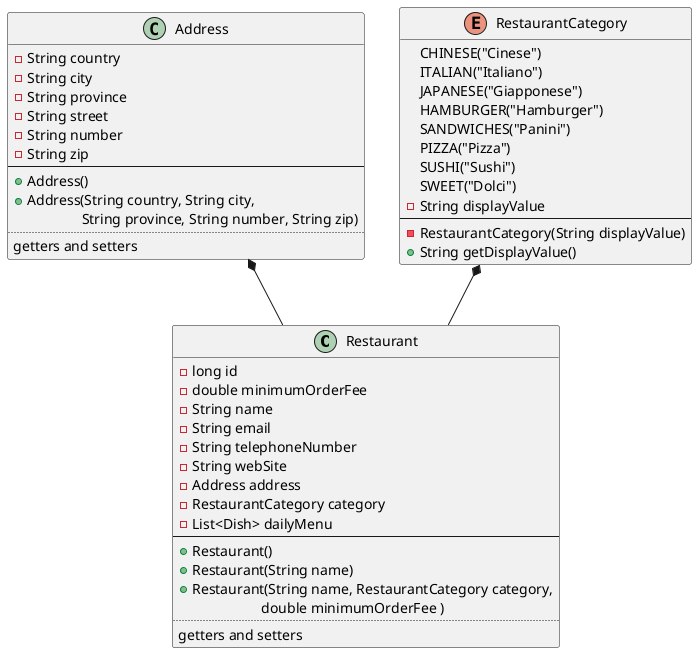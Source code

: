 @startuml restaurant

class Restaurant {
  -long id
  -double minimumOrderFee
  -String name
  -String email
  -String telephoneNumber
  -String webSite
  -Address address
  -RestaurantCategory category
  -List<Dish> dailyMenu
  --
  +Restaurant() 
  +Restaurant(String name)
  +Restaurant(String name, RestaurantCategory category, 
  \t           double minimumOrderFee )
  ..
  getters and setters
}

class Address {
    -String country
    -String city
    -String province
    -String street
    -String number
    -String zip
    --
    +Address()
    +Address(String country, String city,
\t       String province, String number, String zip)
   ..
   getters and setters
}

enum RestaurantCategory {
    CHINESE("Cinese")
    ITALIAN("Italiano")
    JAPANESE("Giapponese")
    HAMBURGER("Hamburger")
    SANDWICHES("Panini")
    PIZZA("Pizza")
    SUSHI("Sushi")
    SWEET("Dolci")
    -String displayValue
    --
    -RestaurantCategory(String displayValue)
    +String getDisplayValue()
}

Address *-- Restaurant
RestaurantCategory *-- Restaurant

@enduml